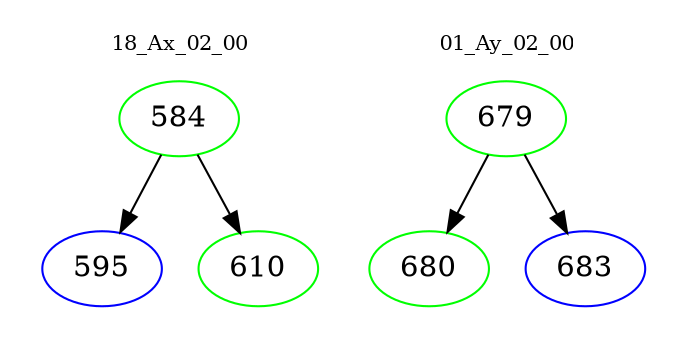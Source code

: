 digraph{
subgraph cluster_0 {
color = white
label = "18_Ax_02_00";
fontsize=10;
T0_584 [label="584", color="green"]
T0_584 -> T0_595 [color="black"]
T0_595 [label="595", color="blue"]
T0_584 -> T0_610 [color="black"]
T0_610 [label="610", color="green"]
}
subgraph cluster_1 {
color = white
label = "01_Ay_02_00";
fontsize=10;
T1_679 [label="679", color="green"]
T1_679 -> T1_680 [color="black"]
T1_680 [label="680", color="green"]
T1_679 -> T1_683 [color="black"]
T1_683 [label="683", color="blue"]
}
}
